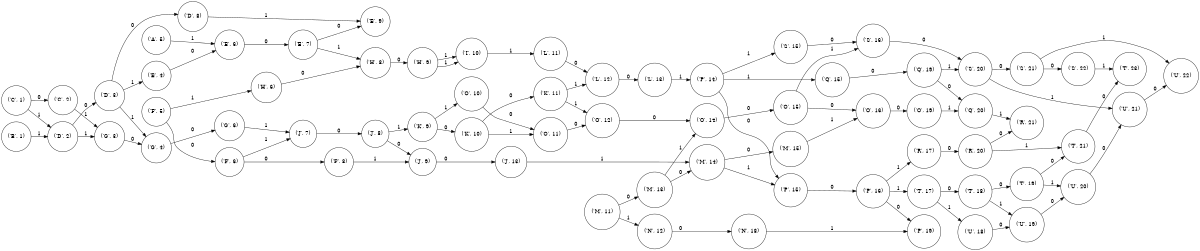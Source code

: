 digraph "G'" {
	rankdir=LR size="8,5"
	node [shape=circle]
	"('C', 1)" -> "('C', 2)" [label=0]
	"('D', 2)" -> "('D', 3)" [label=0]
	"('D', 3)" -> "('D', 8)" [label=0]
	"('E', 4)" -> "('E', 6)" [label=0]
	"('E', 6)" -> "('E', 7)" [label=0]
	"('E', 7)" -> "('E', 9)" [label=0]
	"('F', 5)" -> "('F', 6)" [label=0]
	"('F', 6)" -> "('F', 8)" [label=0]
	"('G', 3)" -> "('G', 4)" [label=0]
	"('G', 4)" -> "('G', 6)" [label=0]
	"('H', 6)" -> "('H', 8)" [label=0]
	"('H', 8)" -> "('H', 9)" [label=0]
	"('J', 7)" -> "('J', 8)" [label=0]
	"('J', 8)" -> "('J', 9)" [label=0]
	"('J', 9)" -> "('J', 13)" [label=0]
	"('K', 9)" -> "('K', 10)" [label=0]
	"('K', 10)" -> "('K', 11)" [label=0]
	"('L', 11)" -> "('L', 12)" [label=0]
	"('L', 12)" -> "('L', 13)" [label=0]
	"('M', 11)" -> "('M', 13)" [label=0]
	"('M', 13)" -> "('M', 14)" [label=0]
	"('M', 14)" -> "('M', 15)" [label=0]
	"('N', 12)" -> "('N', 18)" [label=0]
	"('O', 10)" -> "('O', 11)" [label=0]
	"('O', 11)" -> "('O', 12)" [label=0]
	"('O', 12)" -> "('O', 14)" [label=0]
	"('O', 14)" -> "('O', 15)" [label=0]
	"('O', 15)" -> "('O', 16)" [label=0]
	"('O', 16)" -> "('O', 19)" [label=0]
	"('P', 14)" -> "('P', 15)" [label=0]
	"('P', 15)" -> "('P', 16)" [label=0]
	"('P', 16)" -> "('P', 19)" [label=0]
	"('Q', 15)" -> "('Q', 19)" [label=0]
	"('Q', 19)" -> "('Q', 20)" [label=0]
	"('R', 17)" -> "('R', 20)" [label=0]
	"('R', 20)" -> "('R', 21)" [label=0]
	"('S', 15)" -> "('S', 16)" [label=0]
	"('S', 16)" -> "('S', 20)" [label=0]
	"('S', 20)" -> "('S', 21)" [label=0]
	"('S', 21)" -> "('S', 22)" [label=0]
	"('T', 17)" -> "('T', 18)" [label=0]
	"('T', 18)" -> "('T', 19)" [label=0]
	"('T', 19)" -> "('T', 21)" [label=0]
	"('T', 21)" -> "('T', 23)" [label=0]
	"('U', 18)" -> "('U', 19)" [label=0]
	"('U', 19)" -> "('U', 20)" [label=0]
	"('U', 20)" -> "('U', 21)" [label=0]
	"('U', 21)" -> "('U', 22)" [label=0]
	"('A', 5)" -> "('E', 6)" [label=1]
	"('B', 1)" -> "('D', 2)" [label=1]
	"('C', 1)" -> "('D', 2)" [label=1]
	"('C', 2)" -> "('G', 3)" [label=1]
	"('D', 3)" -> "('E', 4)" [label=1]
	"('D', 8)" -> "('E', 9)" [label=1]
	"('D', 3)" -> "('G', 4)" [label=1]
	"('D', 2)" -> "('G', 3)" [label=1]
	"('E', 7)" -> "('H', 8)" [label=1]
	"('F', 5)" -> "('H', 6)" [label=1]
	"('F', 8)" -> "('J', 9)" [label=1]
	"('F', 6)" -> "('J', 7)" [label=1]
	"('G', 6)" -> "('J', 7)" [label=1]
	"('H', 9)" -> "('I', 10)" [label=1]
	"('H', 9)" -> "('I', 10)" [label=1]
	"('I', 10)" -> "('L', 11)" [label=1]
	"('J', 8)" -> "('K', 9)" [label=1]
	"('J', 13)" -> "('M', 14)" [label=1]
	"('K', 11)" -> "('L', 12)" [label=1]
	"('K', 10)" -> "('O', 11)" [label=1]
	"('K', 9)" -> "('O', 10)" [label=1]
	"('K', 11)" -> "('O', 12)" [label=1]
	"('L', 13)" -> "('P', 14)" [label=1]
	"('M', 14)" -> "('P', 15)" [label=1]
	"('M', 15)" -> "('O', 16)" [label=1]
	"('M', 11)" -> "('N', 12)" [label=1]
	"('M', 13)" -> "('O', 14)" [label=1]
	"('N', 18)" -> "('P', 19)" [label=1]
	"('O', 15)" -> "('S', 16)" [label=1]
	"('O', 19)" -> "('Q', 20)" [label=1]
	"('P', 14)" -> "('S', 15)" [label=1]
	"('P', 14)" -> "('Q', 15)" [label=1]
	"('P', 16)" -> "('R', 17)" [label=1]
	"('P', 16)" -> "('T', 17)" [label=1]
	"('Q', 19)" -> "('S', 20)" [label=1]
	"('Q', 20)" -> "('R', 21)" [label=1]
	"('R', 20)" -> "('T', 21)" [label=1]
	"('S', 20)" -> "('U', 21)" [label=1]
	"('S', 21)" -> "('U', 22)" [label=1]
	"('S', 22)" -> "('T', 23)" [label=1]
	"('T', 19)" -> "('U', 20)" [label=1]
	"('T', 17)" -> "('U', 18)" [label=1]
	"('T', 18)" -> "('U', 19)" [label=1]
}
